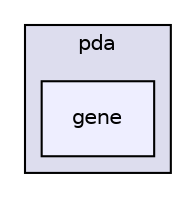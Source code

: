 digraph "java/broad/pda/gene" {
  compound=true
  node [ fontsize="10", fontname="Helvetica"];
  edge [ labelfontsize="10", labelfontname="Helvetica"];
  subgraph clusterdir_8530d4a580cb4d50cf384308e0640be3 {
    graph [ bgcolor="#ddddee", pencolor="black", label="pda" fontname="Helvetica", fontsize="10", URL="dir_8530d4a580cb4d50cf384308e0640be3.html"]
  dir_cd74c5063b602c5cb44c4e4f3bf2eb0b [shape=box, label="gene", style="filled", fillcolor="#eeeeff", pencolor="black", URL="dir_cd74c5063b602c5cb44c4e4f3bf2eb0b.html"];
  }
}
